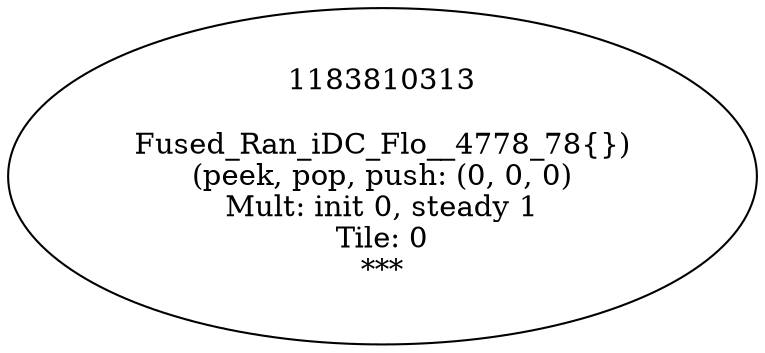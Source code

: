 digraph Flattend {
size = "8, 10.5";
1183810313 [ label="1183810313\n\nFused_Ran_iDC_Flo__4778_78{})\n(peek, pop, push: (0, 0, 0)\nMult: init 0, steady 1\nTile: 0\n *** " ];
}
